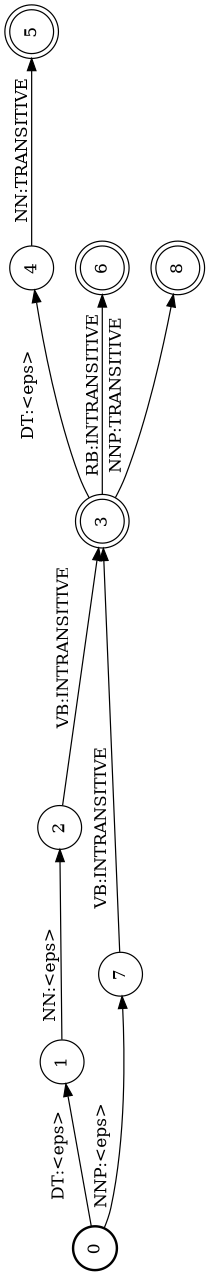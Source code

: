 digraph FST {
rankdir = LR;
size = "8.5,11";
label = "";
center = 1;
orientation = Landscape;
ranksep = "0.4";
nodesep = "0.25";
0 [label = "0", shape = circle, style = bold, fontsize = 14]
	0 -> 1 [label = "DT:<eps>", fontsize = 14];
	0 -> 7 [label = "NNP:<eps>", fontsize = 14];
1 [label = "1", shape = circle, style = solid, fontsize = 14]
	1 -> 2 [label = "NN:<eps>", fontsize = 14];
2 [label = "2", shape = circle, style = solid, fontsize = 14]
	2 -> 3 [label = "VB:INTRANSITIVE", fontsize = 14];
3 [label = "3", shape = doublecircle, style = solid, fontsize = 14]
	3 -> 4 [label = "DT:<eps>", fontsize = 14];
	3 -> 6 [label = "RB:INTRANSITIVE", fontsize = 14];
	3 -> 8 [label = "NNP:TRANSITIVE", fontsize = 14];
4 [label = "4", shape = circle, style = solid, fontsize = 14]
	4 -> 5 [label = "NN:TRANSITIVE", fontsize = 14];
5 [label = "5", shape = doublecircle, style = solid, fontsize = 14]
6 [label = "6", shape = doublecircle, style = solid, fontsize = 14]
7 [label = "7", shape = circle, style = solid, fontsize = 14]
	7 -> 3 [label = "VB:INTRANSITIVE", fontsize = 14];
8 [label = "8", shape = doublecircle, style = solid, fontsize = 14]
}
